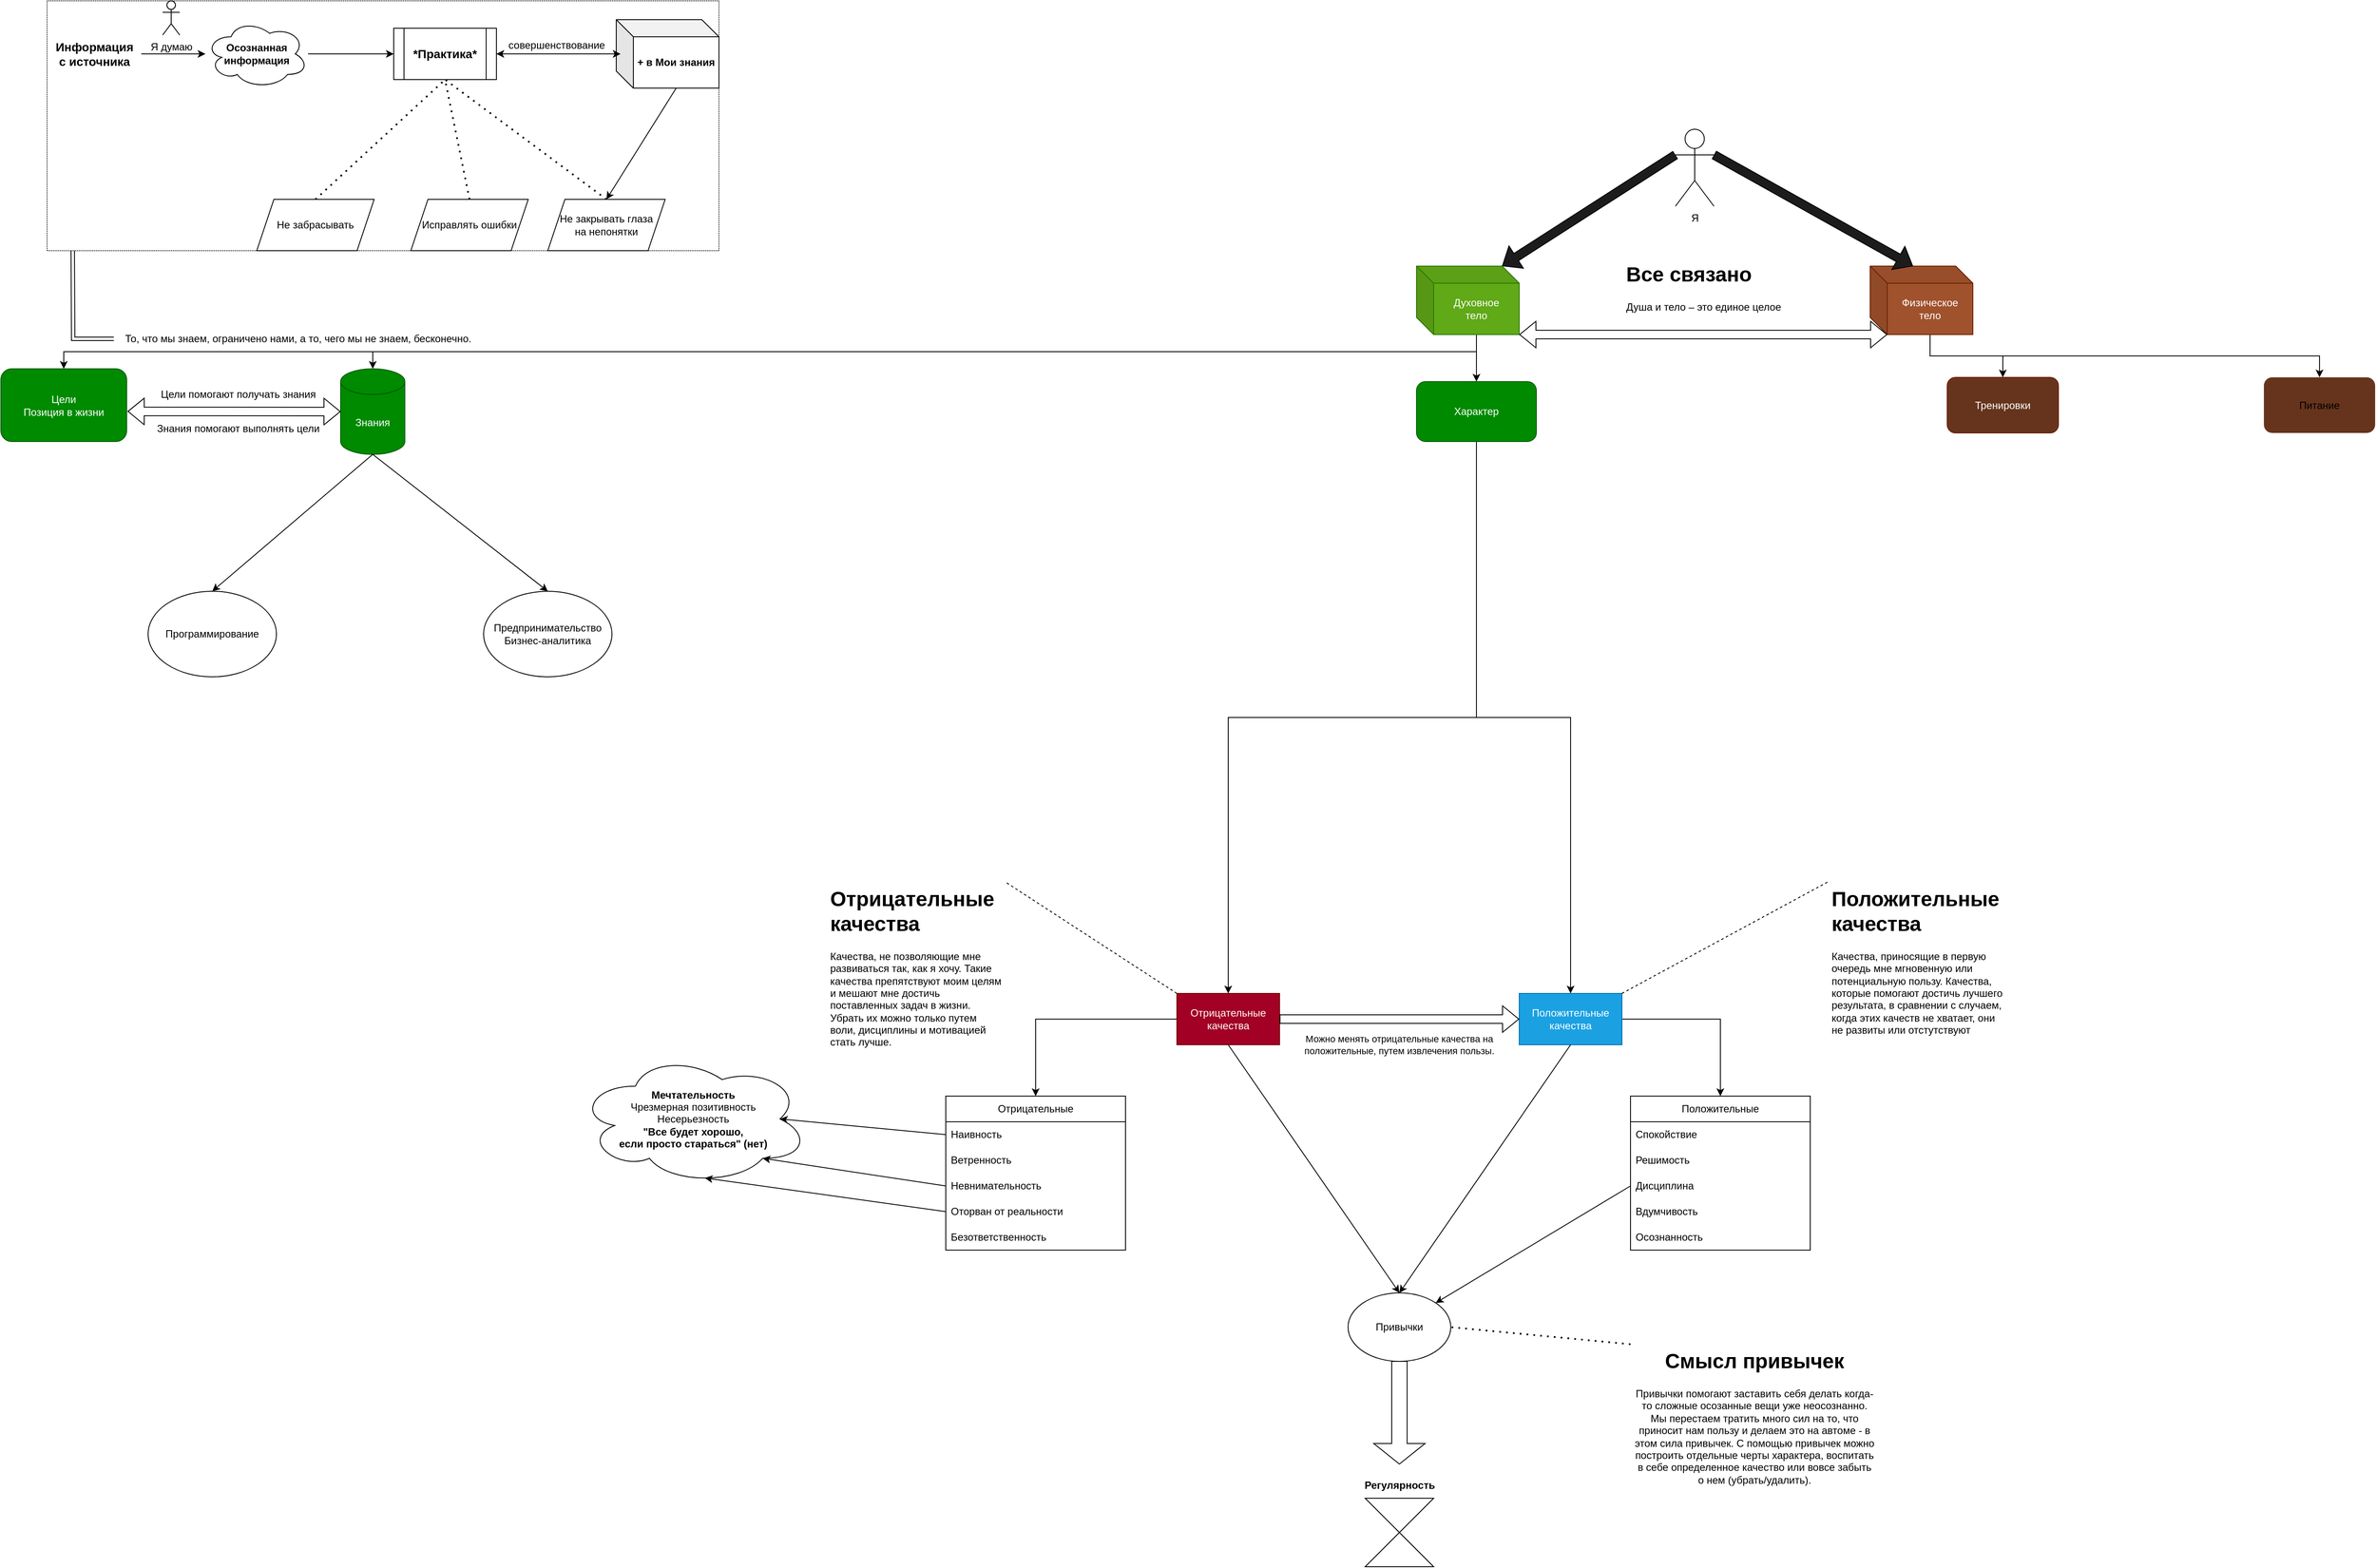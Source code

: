 <mxfile version="23.0.2" type="device">
  <diagram name="Страница — 1" id="jj9dkufl1gjbvcUhvB6v">
    <mxGraphModel dx="4522" dy="2841" grid="1" gridSize="10" guides="1" tooltips="1" connect="1" arrows="1" fold="1" page="1" pageScale="1" pageWidth="827" pageHeight="1169" math="0" shadow="0">
      <root>
        <mxCell id="0" />
        <mxCell id="1" parent="0" />
        <mxCell id="y2ftLjY100AA3jr2A82l-1" value="Я" style="shape=umlActor;verticalLabelPosition=bottom;verticalAlign=top;html=1;outlineConnect=0;" parent="1" vertex="1">
          <mxGeometry x="332.5" y="-50" width="45" height="90" as="geometry" />
        </mxCell>
        <mxCell id="y2ftLjY100AA3jr2A82l-5" style="edgeStyle=orthogonalEdgeStyle;rounded=0;orthogonalLoop=1;jettySize=auto;html=1;exitX=0;exitY=0;exitDx=70;exitDy=80;exitPerimeter=0;entryX=0.5;entryY=0;entryDx=0;entryDy=0;" parent="1" source="y2ftLjY100AA3jr2A82l-3" target="y2ftLjY100AA3jr2A82l-4" edge="1">
          <mxGeometry relative="1" as="geometry">
            <mxPoint x="190.0" y="550" as="targetPoint" />
            <mxPoint x="90.0" y="500" as="sourcePoint" />
          </mxGeometry>
        </mxCell>
        <mxCell id="H09HRVzjr-QDHKsgAFeZ-1" style="edgeStyle=orthogonalEdgeStyle;rounded=0;orthogonalLoop=1;jettySize=auto;html=1;exitX=0;exitY=0;exitDx=70;exitDy=80;exitPerimeter=0;entryX=0.5;entryY=0;entryDx=0;entryDy=0;entryPerimeter=0;" edge="1" parent="1" source="y2ftLjY100AA3jr2A82l-3" target="H09HRVzjr-QDHKsgAFeZ-3">
          <mxGeometry relative="1" as="geometry">
            <mxPoint x="-659.941" y="230" as="targetPoint" />
          </mxGeometry>
        </mxCell>
        <mxCell id="H09HRVzjr-QDHKsgAFeZ-6" style="edgeStyle=orthogonalEdgeStyle;rounded=0;orthogonalLoop=1;jettySize=auto;html=1;exitX=0;exitY=0;exitDx=70;exitDy=80;exitPerimeter=0;entryX=0.5;entryY=0;entryDx=0;entryDy=0;" edge="1" parent="1" source="y2ftLjY100AA3jr2A82l-3" target="H09HRVzjr-QDHKsgAFeZ-4">
          <mxGeometry relative="1" as="geometry" />
        </mxCell>
        <mxCell id="y2ftLjY100AA3jr2A82l-3" value="Духовное &lt;br&gt;тело" style="shape=cube;whiteSpace=wrap;html=1;boundedLbl=1;backgroundOutline=1;darkOpacity=0.05;darkOpacity2=0.1;fillColor=#60a917;fontColor=#ffffff;strokeColor=#2D7600;" parent="1" vertex="1">
          <mxGeometry x="30" y="110" width="120" height="80" as="geometry" />
        </mxCell>
        <mxCell id="y2ftLjY100AA3jr2A82l-13" style="edgeStyle=orthogonalEdgeStyle;rounded=0;orthogonalLoop=1;jettySize=auto;html=1;exitX=0.5;exitY=1;exitDx=0;exitDy=0;entryX=0.5;entryY=0;entryDx=0;entryDy=0;" parent="1" source="y2ftLjY100AA3jr2A82l-4" target="y2ftLjY100AA3jr2A82l-8" edge="1">
          <mxGeometry relative="1" as="geometry" />
        </mxCell>
        <mxCell id="y2ftLjY100AA3jr2A82l-21" style="edgeStyle=orthogonalEdgeStyle;rounded=0;orthogonalLoop=1;jettySize=auto;html=1;exitX=0.5;exitY=1;exitDx=0;exitDy=0;entryX=0.5;entryY=0;entryDx=0;entryDy=0;" parent="1" source="y2ftLjY100AA3jr2A82l-4" target="y2ftLjY100AA3jr2A82l-20" edge="1">
          <mxGeometry relative="1" as="geometry" />
        </mxCell>
        <mxCell id="y2ftLjY100AA3jr2A82l-4" value="Характер" style="rounded=1;whiteSpace=wrap;html=1;fillColor=#008a00;fontColor=#ffffff;strokeColor=#005700;" parent="1" vertex="1">
          <mxGeometry x="30" y="245" width="140" height="70" as="geometry" />
        </mxCell>
        <mxCell id="y2ftLjY100AA3jr2A82l-6" value="" style="endArrow=classic;html=1;rounded=0;exitX=0;exitY=0.333;exitDx=0;exitDy=0;exitPerimeter=0;entryX=0;entryY=0;entryDx=100;entryDy=0;entryPerimeter=0;shape=flexArrow;fillColor=#1D1C1C;" parent="1" source="y2ftLjY100AA3jr2A82l-1" target="y2ftLjY100AA3jr2A82l-3" edge="1">
          <mxGeometry width="50" height="50" relative="1" as="geometry">
            <mxPoint x="310" y="150" as="sourcePoint" />
            <mxPoint x="360" y="100" as="targetPoint" />
          </mxGeometry>
        </mxCell>
        <mxCell id="y2ftLjY100AA3jr2A82l-31" style="edgeStyle=orthogonalEdgeStyle;rounded=0;orthogonalLoop=1;jettySize=auto;html=1;exitX=1;exitY=0.5;exitDx=0;exitDy=0;entryX=0.5;entryY=0;entryDx=0;entryDy=0;" parent="1" source="y2ftLjY100AA3jr2A82l-8" target="y2ftLjY100AA3jr2A82l-27" edge="1">
          <mxGeometry relative="1" as="geometry" />
        </mxCell>
        <mxCell id="y2ftLjY100AA3jr2A82l-8" value="Положительные качества" style="rounded=0;whiteSpace=wrap;html=1;fillColor=#1ba1e2;fontColor=#ffffff;strokeColor=#006EAF;" parent="1" vertex="1">
          <mxGeometry x="150" y="960" width="120" height="60" as="geometry" />
        </mxCell>
        <mxCell id="y2ftLjY100AA3jr2A82l-10" value="&lt;h1&gt;Положительные качества&lt;/h1&gt;&lt;p&gt;Качества, приносящие в первую очередь мне мгновенную или потенциальную пользу. Качества, которые помогают достичь лучшего результата, в сравнении с случаем, когда этих качеств не хватает, они не развиты или отстутствуют&lt;/p&gt;" style="text;html=1;strokeColor=none;fillColor=none;spacing=5;spacingTop=-20;whiteSpace=wrap;overflow=hidden;rounded=0;" parent="1" vertex="1">
          <mxGeometry x="510" y="830" width="209" height="180" as="geometry" />
        </mxCell>
        <mxCell id="y2ftLjY100AA3jr2A82l-14" value="" style="endArrow=none;dashed=1;html=1;rounded=0;exitX=1;exitY=0;exitDx=0;exitDy=0;entryX=0;entryY=0;entryDx=0;entryDy=0;" parent="1" source="y2ftLjY100AA3jr2A82l-8" target="y2ftLjY100AA3jr2A82l-10" edge="1">
          <mxGeometry width="50" height="50" relative="1" as="geometry">
            <mxPoint x="-90" y="1250" as="sourcePoint" />
            <mxPoint x="480.0" y="840.0" as="targetPoint" />
          </mxGeometry>
        </mxCell>
        <mxCell id="H09HRVzjr-QDHKsgAFeZ-37" style="edgeStyle=orthogonalEdgeStyle;rounded=0;orthogonalLoop=1;jettySize=auto;html=1;exitX=0;exitY=0;exitDx=70;exitDy=80;exitPerimeter=0;entryX=0.5;entryY=0;entryDx=0;entryDy=0;" edge="1" parent="1" source="y2ftLjY100AA3jr2A82l-15" target="H09HRVzjr-QDHKsgAFeZ-10">
          <mxGeometry relative="1" as="geometry" />
        </mxCell>
        <mxCell id="H09HRVzjr-QDHKsgAFeZ-38" style="edgeStyle=orthogonalEdgeStyle;rounded=0;orthogonalLoop=1;jettySize=auto;html=1;exitX=0;exitY=0;exitDx=70;exitDy=80;exitPerimeter=0;" edge="1" parent="1" source="y2ftLjY100AA3jr2A82l-15" target="H09HRVzjr-QDHKsgAFeZ-11">
          <mxGeometry relative="1" as="geometry" />
        </mxCell>
        <mxCell id="y2ftLjY100AA3jr2A82l-15" value="Физическое&lt;br&gt;тело" style="shape=cube;whiteSpace=wrap;html=1;boundedLbl=1;backgroundOutline=1;darkOpacity=0.05;darkOpacity2=0.1;fillColor=#a0522d;fontColor=#ffffff;strokeColor=#6D1F00;" parent="1" vertex="1">
          <mxGeometry x="560" y="110" width="120" height="80" as="geometry" />
        </mxCell>
        <mxCell id="y2ftLjY100AA3jr2A82l-16" value="" style="endArrow=classic;html=1;rounded=0;exitX=1;exitY=0.333;exitDx=0;exitDy=0;exitPerimeter=0;entryX=0;entryY=0;entryDx=50.0;entryDy=0;entryPerimeter=0;shape=flexArrow;fillColor=#1D1C1C;" parent="1" source="y2ftLjY100AA3jr2A82l-1" target="y2ftLjY100AA3jr2A82l-15" edge="1">
          <mxGeometry width="50" height="50" relative="1" as="geometry">
            <mxPoint x="611" y="10" as="sourcePoint" />
            <mxPoint x="450" y="140" as="targetPoint" />
          </mxGeometry>
        </mxCell>
        <mxCell id="y2ftLjY100AA3jr2A82l-17" value="" style="shape=flexArrow;endArrow=classic;startArrow=classic;html=1;rounded=0;entryX=0;entryY=0;entryDx=20;entryDy=80;entryPerimeter=0;exitX=1;exitY=1;exitDx=0;exitDy=0;exitPerimeter=0;" parent="1" source="y2ftLjY100AA3jr2A82l-3" target="y2ftLjY100AA3jr2A82l-15" edge="1">
          <mxGeometry width="100" height="100" relative="1" as="geometry">
            <mxPoint x="270" y="210" as="sourcePoint" />
            <mxPoint x="550" y="220" as="targetPoint" />
          </mxGeometry>
        </mxCell>
        <mxCell id="y2ftLjY100AA3jr2A82l-18" value="&lt;h1 style=&quot;border-color: rgb(0, 0, 0); color: rgb(240, 240, 240); font-family: Helvetica; font-style: normal; font-variant-ligatures: normal; font-variant-caps: normal; letter-spacing: normal; orphans: 2; text-align: left; text-indent: 0px; text-transform: none; widows: 2; word-spacing: 0px; -webkit-text-stroke-width: 0px; background-color: rgb(27, 29, 30); text-decoration-thickness: initial; text-decoration-style: initial; text-decoration-color: initial;&quot;&gt;&lt;br&gt;&lt;/h1&gt;" style="text;whiteSpace=wrap;html=1;" parent="1" vertex="1">
          <mxGeometry x="320" y="120" width="190" height="60" as="geometry" />
        </mxCell>
        <mxCell id="y2ftLjY100AA3jr2A82l-19" value="&lt;h1&gt;Все связано&lt;/h1&gt;&lt;p&gt;Душа и тело – это единое целое&lt;br&gt;&lt;/p&gt;" style="text;html=1;strokeColor=none;fillColor=none;spacing=5;spacingTop=-20;whiteSpace=wrap;overflow=hidden;rounded=0;" parent="1" vertex="1">
          <mxGeometry x="270" y="100" width="190" height="70" as="geometry" />
        </mxCell>
        <mxCell id="y2ftLjY100AA3jr2A82l-47" style="edgeStyle=orthogonalEdgeStyle;rounded=0;orthogonalLoop=1;jettySize=auto;html=1;exitX=0;exitY=0.5;exitDx=0;exitDy=0;entryX=0.5;entryY=0;entryDx=0;entryDy=0;" parent="1" source="y2ftLjY100AA3jr2A82l-20" target="y2ftLjY100AA3jr2A82l-41" edge="1">
          <mxGeometry relative="1" as="geometry" />
        </mxCell>
        <mxCell id="y2ftLjY100AA3jr2A82l-20" value="Отрицательные&lt;br&gt;качества" style="rounded=0;whiteSpace=wrap;html=1;fillColor=#a20025;fontColor=#ffffff;strokeColor=#6F0000;" parent="1" vertex="1">
          <mxGeometry x="-250" y="960" width="120" height="60" as="geometry" />
        </mxCell>
        <mxCell id="y2ftLjY100AA3jr2A82l-22" value="&lt;h1&gt;Отрицательные качества&lt;/h1&gt;&lt;p&gt;Качества, не позволяющие мне развиваться так, как я хочу. Такие качества препятствуют моим целям и мешают мне достичь поставленных задач в жизни. Убрать их можно только путем воли, дисциплины и мотивацией стать лучше.&lt;/p&gt;" style="text;html=1;strokeColor=none;fillColor=none;spacing=5;spacingTop=-20;whiteSpace=wrap;overflow=hidden;rounded=0;" parent="1" vertex="1">
          <mxGeometry x="-660" y="830" width="210" height="200" as="geometry" />
        </mxCell>
        <mxCell id="y2ftLjY100AA3jr2A82l-23" value="" style="endArrow=none;dashed=1;html=1;rounded=0;exitX=0;exitY=0;exitDx=0;exitDy=0;entryX=1;entryY=0;entryDx=0;entryDy=0;" parent="1" source="y2ftLjY100AA3jr2A82l-20" target="y2ftLjY100AA3jr2A82l-22" edge="1">
          <mxGeometry width="50" height="50" relative="1" as="geometry">
            <mxPoint x="-60" y="960" as="sourcePoint" />
            <mxPoint x="-10" y="910" as="targetPoint" />
          </mxGeometry>
        </mxCell>
        <mxCell id="y2ftLjY100AA3jr2A82l-24" value="" style="endArrow=classic;html=1;rounded=0;exitX=0.5;exitY=1;exitDx=0;exitDy=0;entryX=0.5;entryY=0;entryDx=0;entryDy=0;" parent="1" source="y2ftLjY100AA3jr2A82l-20" target="y2ftLjY100AA3jr2A82l-26" edge="1">
          <mxGeometry width="50" height="50" relative="1" as="geometry">
            <mxPoint x="20" y="1150" as="sourcePoint" />
            <mxPoint x="50" y="1090" as="targetPoint" />
          </mxGeometry>
        </mxCell>
        <mxCell id="y2ftLjY100AA3jr2A82l-25" value="" style="endArrow=classic;html=1;rounded=0;exitX=0.5;exitY=1;exitDx=0;exitDy=0;entryX=0.5;entryY=0;entryDx=0;entryDy=0;" parent="1" source="y2ftLjY100AA3jr2A82l-8" target="y2ftLjY100AA3jr2A82l-26" edge="1">
          <mxGeometry width="50" height="50" relative="1" as="geometry">
            <mxPoint x="20" y="1150" as="sourcePoint" />
            <mxPoint x="100" y="1090" as="targetPoint" />
          </mxGeometry>
        </mxCell>
        <mxCell id="y2ftLjY100AA3jr2A82l-27" value="Положительные" style="swimlane;fontStyle=0;childLayout=stackLayout;horizontal=1;startSize=30;horizontalStack=0;resizeParent=1;resizeParentMax=0;resizeLast=0;collapsible=1;marginBottom=0;whiteSpace=wrap;html=1;" parent="1" vertex="1">
          <mxGeometry x="280" y="1080" width="210" height="180" as="geometry">
            <mxRectangle x="380" y="530" width="130" height="30" as="alternateBounds" />
          </mxGeometry>
        </mxCell>
        <mxCell id="y2ftLjY100AA3jr2A82l-28" value="Спокойствие" style="text;strokeColor=none;fillColor=none;align=left;verticalAlign=middle;spacingLeft=4;spacingRight=4;overflow=hidden;points=[[0,0.5],[1,0.5]];portConstraint=eastwest;rotatable=0;whiteSpace=wrap;html=1;" parent="y2ftLjY100AA3jr2A82l-27" vertex="1">
          <mxGeometry y="30" width="210" height="30" as="geometry" />
        </mxCell>
        <mxCell id="y2ftLjY100AA3jr2A82l-29" value="Решимость" style="text;strokeColor=none;fillColor=none;align=left;verticalAlign=middle;spacingLeft=4;spacingRight=4;overflow=hidden;points=[[0,0.5],[1,0.5]];portConstraint=eastwest;rotatable=0;whiteSpace=wrap;html=1;" parent="y2ftLjY100AA3jr2A82l-27" vertex="1">
          <mxGeometry y="60" width="210" height="30" as="geometry" />
        </mxCell>
        <mxCell id="y2ftLjY100AA3jr2A82l-30" value="Дисциплина" style="text;strokeColor=none;fillColor=none;align=left;verticalAlign=middle;spacingLeft=4;spacingRight=4;overflow=hidden;points=[[0,0.5],[1,0.5]];portConstraint=eastwest;rotatable=0;whiteSpace=wrap;html=1;" parent="y2ftLjY100AA3jr2A82l-27" vertex="1">
          <mxGeometry y="90" width="210" height="30" as="geometry" />
        </mxCell>
        <mxCell id="y2ftLjY100AA3jr2A82l-37" value="Вдумчивость" style="text;strokeColor=none;fillColor=none;align=left;verticalAlign=middle;spacingLeft=4;spacingRight=4;overflow=hidden;points=[[0,0.5],[1,0.5]];portConstraint=eastwest;rotatable=0;whiteSpace=wrap;html=1;" parent="y2ftLjY100AA3jr2A82l-27" vertex="1">
          <mxGeometry y="120" width="210" height="30" as="geometry" />
        </mxCell>
        <mxCell id="y2ftLjY100AA3jr2A82l-38" value="Осознанность" style="text;strokeColor=none;fillColor=none;align=left;verticalAlign=middle;spacingLeft=4;spacingRight=4;overflow=hidden;points=[[0,0.5],[1,0.5]];portConstraint=eastwest;rotatable=0;whiteSpace=wrap;html=1;" parent="y2ftLjY100AA3jr2A82l-27" vertex="1">
          <mxGeometry y="150" width="210" height="30" as="geometry" />
        </mxCell>
        <mxCell id="y2ftLjY100AA3jr2A82l-41" value="Отрицательные" style="swimlane;fontStyle=0;childLayout=stackLayout;horizontal=1;startSize=30;horizontalStack=0;resizeParent=1;resizeParentMax=0;resizeLast=0;collapsible=1;marginBottom=0;whiteSpace=wrap;html=1;" parent="1" vertex="1">
          <mxGeometry x="-520" y="1080" width="210" height="180" as="geometry" />
        </mxCell>
        <mxCell id="y2ftLjY100AA3jr2A82l-42" value="Наивность" style="text;strokeColor=none;fillColor=none;align=left;verticalAlign=middle;spacingLeft=4;spacingRight=4;overflow=hidden;points=[[0,0.5],[1,0.5]];portConstraint=eastwest;rotatable=0;whiteSpace=wrap;html=1;" parent="y2ftLjY100AA3jr2A82l-41" vertex="1">
          <mxGeometry y="30" width="210" height="30" as="geometry" />
        </mxCell>
        <mxCell id="y2ftLjY100AA3jr2A82l-43" value="Ветренность" style="text;strokeColor=none;fillColor=none;align=left;verticalAlign=middle;spacingLeft=4;spacingRight=4;overflow=hidden;points=[[0,0.5],[1,0.5]];portConstraint=eastwest;rotatable=0;whiteSpace=wrap;html=1;" parent="y2ftLjY100AA3jr2A82l-41" vertex="1">
          <mxGeometry y="60" width="210" height="30" as="geometry" />
        </mxCell>
        <mxCell id="y2ftLjY100AA3jr2A82l-44" value="Невнимательность" style="text;strokeColor=none;fillColor=none;align=left;verticalAlign=middle;spacingLeft=4;spacingRight=4;overflow=hidden;points=[[0,0.5],[1,0.5]];portConstraint=eastwest;rotatable=0;whiteSpace=wrap;html=1;" parent="y2ftLjY100AA3jr2A82l-41" vertex="1">
          <mxGeometry y="90" width="210" height="30" as="geometry" />
        </mxCell>
        <mxCell id="y2ftLjY100AA3jr2A82l-45" value="Оторван от реальности" style="text;strokeColor=none;fillColor=none;align=left;verticalAlign=middle;spacingLeft=4;spacingRight=4;overflow=hidden;points=[[0,0.5],[1,0.5]];portConstraint=eastwest;rotatable=0;whiteSpace=wrap;html=1;" parent="y2ftLjY100AA3jr2A82l-41" vertex="1">
          <mxGeometry y="120" width="210" height="30" as="geometry" />
        </mxCell>
        <mxCell id="y2ftLjY100AA3jr2A82l-46" value="Безответственность" style="text;strokeColor=none;fillColor=none;align=left;verticalAlign=middle;spacingLeft=4;spacingRight=4;overflow=hidden;points=[[0,0.5],[1,0.5]];portConstraint=eastwest;rotatable=0;whiteSpace=wrap;html=1;" parent="y2ftLjY100AA3jr2A82l-41" vertex="1">
          <mxGeometry y="150" width="210" height="30" as="geometry" />
        </mxCell>
        <mxCell id="y2ftLjY100AA3jr2A82l-48" value="&lt;h1&gt;Смысл привычек&lt;/h1&gt;&lt;p&gt;Привычки помогают заставить себя делать когда-то сложные осозанные вещи уже неосознанно. Мы перестаем тратить много сил на то, что приносит нам пользу и делаем это на автоме - в этом сила привычек. С помощью привычек можно построить отдельные черты характера, воспитать в себе определенное качество или вовсе забыть о нем (убрать/удалить).&lt;/p&gt;" style="text;html=1;strokeColor=none;fillColor=none;spacing=5;spacingTop=-20;whiteSpace=wrap;overflow=hidden;rounded=0;align=center;" parent="1" vertex="1">
          <mxGeometry x="280" y="1370" width="290" height="190" as="geometry" />
        </mxCell>
        <mxCell id="y2ftLjY100AA3jr2A82l-49" value="" style="endArrow=none;dashed=1;html=1;dashPattern=1 3;strokeWidth=2;rounded=0;entryX=1;entryY=0.5;entryDx=0;entryDy=0;exitX=0;exitY=0;exitDx=0;exitDy=0;" parent="1" source="y2ftLjY100AA3jr2A82l-48" target="y2ftLjY100AA3jr2A82l-26" edge="1">
          <mxGeometry width="50" height="50" relative="1" as="geometry">
            <mxPoint x="-50" y="1450" as="sourcePoint" />
            <mxPoint y="1400" as="targetPoint" />
          </mxGeometry>
        </mxCell>
        <mxCell id="y2ftLjY100AA3jr2A82l-51" value="&lt;b&gt;Мечтательность&lt;/b&gt;&lt;br&gt;Чрезмерная позитивность&lt;br&gt;Несерьезность&lt;br&gt;&lt;b&gt;&quot;Все будет хорошо, &lt;br&gt;если просто стараться&quot; (нет)&lt;/b&gt;" style="ellipse;shape=cloud;whiteSpace=wrap;html=1;" parent="1" vertex="1">
          <mxGeometry x="-950" y="1030" width="270" height="153.41" as="geometry" />
        </mxCell>
        <mxCell id="y2ftLjY100AA3jr2A82l-58" value="" style="endArrow=classic;html=1;rounded=0;exitX=0;exitY=0.5;exitDx=0;exitDy=0;entryX=0.875;entryY=0.5;entryDx=0;entryDy=0;entryPerimeter=0;" parent="1" source="y2ftLjY100AA3jr2A82l-42" target="y2ftLjY100AA3jr2A82l-51" edge="1">
          <mxGeometry width="50" height="50" relative="1" as="geometry">
            <mxPoint x="-380" y="1140" as="sourcePoint" />
            <mxPoint x="-330" y="1090" as="targetPoint" />
          </mxGeometry>
        </mxCell>
        <mxCell id="y2ftLjY100AA3jr2A82l-59" value="" style="endArrow=classic;html=1;rounded=0;exitX=0;exitY=0.5;exitDx=0;exitDy=0;entryX=0.8;entryY=0.8;entryDx=0;entryDy=0;entryPerimeter=0;" parent="1" source="y2ftLjY100AA3jr2A82l-44" target="y2ftLjY100AA3jr2A82l-51" edge="1">
          <mxGeometry width="50" height="50" relative="1" as="geometry">
            <mxPoint x="-350" y="1135" as="sourcePoint" />
            <mxPoint x="-549" y="1088" as="targetPoint" />
          </mxGeometry>
        </mxCell>
        <mxCell id="y2ftLjY100AA3jr2A82l-60" value="" style="endArrow=classic;html=1;rounded=0;exitX=0;exitY=0.5;exitDx=0;exitDy=0;entryX=0.55;entryY=0.95;entryDx=0;entryDy=0;entryPerimeter=0;" parent="1" source="y2ftLjY100AA3jr2A82l-45" target="y2ftLjY100AA3jr2A82l-51" edge="1">
          <mxGeometry width="50" height="50" relative="1" as="geometry">
            <mxPoint x="-350" y="1195" as="sourcePoint" />
            <mxPoint x="-584" y="1100" as="targetPoint" />
          </mxGeometry>
        </mxCell>
        <mxCell id="y2ftLjY100AA3jr2A82l-61" value="" style="endArrow=classic;html=1;rounded=0;exitX=0;exitY=0.5;exitDx=0;exitDy=0;entryX=1;entryY=0;entryDx=0;entryDy=0;" parent="1" source="y2ftLjY100AA3jr2A82l-30" target="y2ftLjY100AA3jr2A82l-26" edge="1">
          <mxGeometry width="50" height="50" relative="1" as="geometry">
            <mxPoint x="260" y="1170" as="sourcePoint" />
            <mxPoint x="310" y="1120" as="targetPoint" />
          </mxGeometry>
        </mxCell>
        <mxCell id="y2ftLjY100AA3jr2A82l-63" value="" style="shape=flexArrow;endArrow=classic;html=1;rounded=0;exitX=1;exitY=0.5;exitDx=0;exitDy=0;entryX=0;entryY=0.5;entryDx=0;entryDy=0;" parent="1" source="y2ftLjY100AA3jr2A82l-20" target="y2ftLjY100AA3jr2A82l-8" edge="1">
          <mxGeometry width="50" height="50" relative="1" as="geometry">
            <mxPoint x="120" y="1160" as="sourcePoint" />
            <mxPoint x="170" y="1110" as="targetPoint" />
          </mxGeometry>
        </mxCell>
        <mxCell id="y2ftLjY100AA3jr2A82l-64" value="&lt;h1 style=&quot;line-height: 120%; font-size: 11px;&quot;&gt;&lt;font style=&quot;font-size: 11px; font-weight: normal;&quot;&gt;Можно менять отрицательные качества на положительные, путем извлечения пользы.&lt;/font&gt;&lt;/h1&gt;" style="text;html=1;strokeColor=none;fillColor=none;spacing=5;spacingTop=-20;whiteSpace=wrap;overflow=hidden;rounded=0;align=center;fontStyle=0;fontSize=11;" parent="1" vertex="1">
          <mxGeometry x="-110" y="1010" width="240" height="40" as="geometry" />
        </mxCell>
        <mxCell id="H09HRVzjr-QDHKsgAFeZ-3" value="Знания" style="shape=cylinder3;whiteSpace=wrap;html=1;boundedLbl=1;backgroundOutline=1;size=15;fillColor=#008a00;fontColor=#ffffff;strokeColor=#005700;" vertex="1" parent="1">
          <mxGeometry x="-1227" y="230" width="75" height="100" as="geometry" />
        </mxCell>
        <mxCell id="H09HRVzjr-QDHKsgAFeZ-4" value="Цели&lt;br&gt;Позиция в жизни" style="rounded=1;whiteSpace=wrap;html=1;fillColor=#008a00;fontColor=#ffffff;strokeColor=#005700;" vertex="1" parent="1">
          <mxGeometry x="-1624" y="230" width="147" height="85" as="geometry" />
        </mxCell>
        <mxCell id="H09HRVzjr-QDHKsgAFeZ-7" value="" style="shape=flexArrow;endArrow=classic;startArrow=classic;html=1;rounded=0;entryX=0;entryY=0.5;entryDx=0;entryDy=0;entryPerimeter=0;exitX=1.007;exitY=0.586;exitDx=0;exitDy=0;exitPerimeter=0;" edge="1" parent="1" source="H09HRVzjr-QDHKsgAFeZ-4" target="H09HRVzjr-QDHKsgAFeZ-3">
          <mxGeometry width="100" height="100" relative="1" as="geometry">
            <mxPoint x="-1467" y="280" as="sourcePoint" />
            <mxPoint x="-1177" y="290" as="targetPoint" />
          </mxGeometry>
        </mxCell>
        <mxCell id="H09HRVzjr-QDHKsgAFeZ-8" value="Цели помогают получать знания" style="text;html=1;align=center;verticalAlign=middle;resizable=0;points=[];autosize=1;strokeColor=none;fillColor=none;" vertex="1" parent="1">
          <mxGeometry x="-1447" y="245" width="200" height="30" as="geometry" />
        </mxCell>
        <mxCell id="H09HRVzjr-QDHKsgAFeZ-9" value="Знания помогают выполнять цели" style="text;html=1;align=center;verticalAlign=middle;resizable=0;points=[];autosize=1;strokeColor=none;fillColor=none;" vertex="1" parent="1">
          <mxGeometry x="-1452" y="285" width="210" height="30" as="geometry" />
        </mxCell>
        <mxCell id="H09HRVzjr-QDHKsgAFeZ-10" value="Тренировки" style="rounded=1;whiteSpace=wrap;html=1;fillColor=#66341D;fontColor=#ffffff;strokeColor=#6D1F00;" vertex="1" parent="1">
          <mxGeometry x="650" y="240" width="130" height="65" as="geometry" />
        </mxCell>
        <mxCell id="H09HRVzjr-QDHKsgAFeZ-11" value="Питание" style="rounded=1;whiteSpace=wrap;html=1;fillColor=#66341D;strokeColor=none;" vertex="1" parent="1">
          <mxGeometry x="1020" y="240" width="130" height="65" as="geometry" />
        </mxCell>
        <mxCell id="H09HRVzjr-QDHKsgAFeZ-22" value="" style="group" vertex="1" connectable="0" parent="1">
          <mxGeometry x="-45" y="1520" width="110" height="110" as="geometry" />
        </mxCell>
        <mxCell id="H09HRVzjr-QDHKsgAFeZ-20" value="" style="shape=collate;whiteSpace=wrap;html=1;fillStyle=solid;gradientColor=none;" vertex="1" parent="H09HRVzjr-QDHKsgAFeZ-22">
          <mxGeometry x="15" y="30" width="80" height="80" as="geometry" />
        </mxCell>
        <mxCell id="H09HRVzjr-QDHKsgAFeZ-21" value="&lt;b&gt;Регулярность&lt;/b&gt;" style="text;html=1;align=center;verticalAlign=middle;resizable=0;points=[];autosize=1;strokeColor=none;fillColor=none;" vertex="1" parent="H09HRVzjr-QDHKsgAFeZ-22">
          <mxGeometry width="110" height="30" as="geometry" />
        </mxCell>
        <mxCell id="H09HRVzjr-QDHKsgAFeZ-73" value="" style="edgeStyle=orthogonalEdgeStyle;rounded=0;orthogonalLoop=1;jettySize=auto;html=1;shape=link;" edge="1" parent="1" source="H09HRVzjr-QDHKsgAFeZ-27">
          <mxGeometry relative="1" as="geometry">
            <mxPoint x="-1540" y="90" as="targetPoint" />
          </mxGeometry>
        </mxCell>
        <mxCell id="H09HRVzjr-QDHKsgAFeZ-27" value="То, что мы знаем, ограничено нами, а то, чего мы не знаем, бесконечно." style="text;html=1;align=center;verticalAlign=middle;resizable=0;points=[];autosize=1;strokeColor=none;fillColor=none;" vertex="1" parent="1">
          <mxGeometry x="-1492" y="180" width="430" height="30" as="geometry" />
        </mxCell>
        <mxCell id="H09HRVzjr-QDHKsgAFeZ-30" value="" style="group" vertex="1" connectable="0" parent="1">
          <mxGeometry x="-50" y="1310" width="120" height="200" as="geometry" />
        </mxCell>
        <mxCell id="y2ftLjY100AA3jr2A82l-26" value="Привычки" style="ellipse;whiteSpace=wrap;html=1;" parent="H09HRVzjr-QDHKsgAFeZ-30" vertex="1">
          <mxGeometry width="120" height="80" as="geometry" />
        </mxCell>
        <mxCell id="H09HRVzjr-QDHKsgAFeZ-29" value="" style="shape=singleArrow;direction=south;whiteSpace=wrap;html=1;" vertex="1" parent="H09HRVzjr-QDHKsgAFeZ-30">
          <mxGeometry x="30" y="80" width="60" height="120" as="geometry" />
        </mxCell>
        <mxCell id="H09HRVzjr-QDHKsgAFeZ-41" value="Программирование" style="ellipse;whiteSpace=wrap;html=1;" vertex="1" parent="1">
          <mxGeometry x="-1452" y="490" width="150" height="100" as="geometry" />
        </mxCell>
        <mxCell id="H09HRVzjr-QDHKsgAFeZ-42" value="Предпринимательство&lt;br&gt;Бизнес-аналитика" style="ellipse;whiteSpace=wrap;html=1;" vertex="1" parent="1">
          <mxGeometry x="-1060" y="490" width="150" height="100" as="geometry" />
        </mxCell>
        <mxCell id="H09HRVzjr-QDHKsgAFeZ-43" value="" style="endArrow=classic;html=1;rounded=0;exitX=0.5;exitY=1;exitDx=0;exitDy=0;exitPerimeter=0;entryX=0.5;entryY=0;entryDx=0;entryDy=0;" edge="1" parent="1" source="H09HRVzjr-QDHKsgAFeZ-3" target="H09HRVzjr-QDHKsgAFeZ-41">
          <mxGeometry width="50" height="50" relative="1" as="geometry">
            <mxPoint x="-1360" y="520" as="sourcePoint" />
            <mxPoint x="-1310" y="470" as="targetPoint" />
          </mxGeometry>
        </mxCell>
        <mxCell id="H09HRVzjr-QDHKsgAFeZ-44" value="" style="endArrow=classic;html=1;rounded=0;exitX=0.5;exitY=1;exitDx=0;exitDy=0;exitPerimeter=0;entryX=0.5;entryY=0;entryDx=0;entryDy=0;" edge="1" parent="1" source="H09HRVzjr-QDHKsgAFeZ-3" target="H09HRVzjr-QDHKsgAFeZ-42">
          <mxGeometry width="50" height="50" relative="1" as="geometry">
            <mxPoint x="-1179" y="340" as="sourcePoint" />
            <mxPoint x="-1375" y="440" as="targetPoint" />
          </mxGeometry>
        </mxCell>
        <mxCell id="H09HRVzjr-QDHKsgAFeZ-72" value="" style="group;glass=0;perimeterSpacing=2;strokeWidth=1;dashed=1;dashPattern=1 1;fillStyle=auto;fillColor=default;strokeColor=default;" vertex="1" connectable="0" parent="1">
          <mxGeometry x="-1570" y="-200" width="785" height="292" as="geometry" />
        </mxCell>
        <mxCell id="H09HRVzjr-QDHKsgAFeZ-48" value="&lt;b style=&quot;&quot;&gt;&lt;font style=&quot;font-size: 12px;&quot;&gt;Осознанная&lt;br&gt;информация&lt;br&gt;&lt;/font&gt;&lt;/b&gt;" style="ellipse;shape=cloud;whiteSpace=wrap;html=1;" vertex="1" parent="H09HRVzjr-QDHKsgAFeZ-72">
          <mxGeometry x="185" y="22" width="120" height="80" as="geometry" />
        </mxCell>
        <mxCell id="H09HRVzjr-QDHKsgAFeZ-50" value="" style="edgeStyle=orthogonalEdgeStyle;rounded=0;orthogonalLoop=1;jettySize=auto;html=1;" edge="1" parent="H09HRVzjr-QDHKsgAFeZ-72" source="H09HRVzjr-QDHKsgAFeZ-49" target="H09HRVzjr-QDHKsgAFeZ-48">
          <mxGeometry relative="1" as="geometry" />
        </mxCell>
        <mxCell id="H09HRVzjr-QDHKsgAFeZ-49" value="&lt;font style=&quot;font-size: 14px;&quot;&gt;&lt;b&gt;Информация&lt;br&gt;с источника&lt;br&gt;&lt;/b&gt;&lt;/font&gt;" style="text;html=1;align=center;verticalAlign=middle;resizable=0;points=[];autosize=1;strokeColor=none;fillColor=none;strokeWidth=2;" vertex="1" parent="H09HRVzjr-QDHKsgAFeZ-72">
          <mxGeometry y="37" width="110" height="50" as="geometry" />
        </mxCell>
        <mxCell id="H09HRVzjr-QDHKsgAFeZ-51" value="&lt;b&gt;&lt;font style=&quot;font-size: 14px;&quot;&gt;*Практика*&lt;/font&gt;&lt;/b&gt;" style="shape=process;whiteSpace=wrap;html=1;backgroundOutline=1;" vertex="1" parent="H09HRVzjr-QDHKsgAFeZ-72">
          <mxGeometry x="405" y="32" width="120" height="60" as="geometry" />
        </mxCell>
        <mxCell id="H09HRVzjr-QDHKsgAFeZ-52" value="" style="edgeStyle=orthogonalEdgeStyle;rounded=0;orthogonalLoop=1;jettySize=auto;html=1;" edge="1" parent="H09HRVzjr-QDHKsgAFeZ-72" source="H09HRVzjr-QDHKsgAFeZ-48" target="H09HRVzjr-QDHKsgAFeZ-51">
          <mxGeometry relative="1" as="geometry" />
        </mxCell>
        <mxCell id="H09HRVzjr-QDHKsgAFeZ-53" value="Не забрасывать" style="shape=parallelogram;perimeter=parallelogramPerimeter;whiteSpace=wrap;html=1;fixedSize=1;" vertex="1" parent="H09HRVzjr-QDHKsgAFeZ-72">
          <mxGeometry x="245" y="232" width="137.14" height="60" as="geometry" />
        </mxCell>
        <mxCell id="H09HRVzjr-QDHKsgAFeZ-54" value="" style="endArrow=none;dashed=1;html=1;dashPattern=1 3;strokeWidth=2;rounded=0;exitX=0.5;exitY=0;exitDx=0;exitDy=0;entryX=0.5;entryY=1;entryDx=0;entryDy=0;" edge="1" parent="H09HRVzjr-QDHKsgAFeZ-72" source="H09HRVzjr-QDHKsgAFeZ-53" target="H09HRVzjr-QDHKsgAFeZ-51">
          <mxGeometry width="50" height="50" relative="1" as="geometry">
            <mxPoint x="525" y="112" as="sourcePoint" />
            <mxPoint x="575" y="62" as="targetPoint" />
          </mxGeometry>
        </mxCell>
        <mxCell id="H09HRVzjr-QDHKsgAFeZ-55" value="Исправлять ошибки" style="shape=parallelogram;perimeter=parallelogramPerimeter;whiteSpace=wrap;html=1;fixedSize=1;" vertex="1" parent="H09HRVzjr-QDHKsgAFeZ-72">
          <mxGeometry x="425" y="232" width="137.14" height="60" as="geometry" />
        </mxCell>
        <mxCell id="H09HRVzjr-QDHKsgAFeZ-56" value="" style="endArrow=none;dashed=1;html=1;dashPattern=1 3;strokeWidth=2;rounded=0;exitX=0.5;exitY=0;exitDx=0;exitDy=0;entryX=0.5;entryY=1;entryDx=0;entryDy=0;" edge="1" parent="H09HRVzjr-QDHKsgAFeZ-72" source="H09HRVzjr-QDHKsgAFeZ-55" target="H09HRVzjr-QDHKsgAFeZ-51">
          <mxGeometry width="50" height="50" relative="1" as="geometry">
            <mxPoint x="354" y="192" as="sourcePoint" />
            <mxPoint x="475" y="102" as="targetPoint" />
          </mxGeometry>
        </mxCell>
        <mxCell id="H09HRVzjr-QDHKsgAFeZ-57" value="Не закрывать глаза&lt;br&gt;на непонятки" style="shape=parallelogram;perimeter=parallelogramPerimeter;whiteSpace=wrap;html=1;fixedSize=1;" vertex="1" parent="H09HRVzjr-QDHKsgAFeZ-72">
          <mxGeometry x="585" y="232" width="137.14" height="60" as="geometry" />
        </mxCell>
        <mxCell id="H09HRVzjr-QDHKsgAFeZ-58" value="" style="endArrow=none;dashed=1;html=1;dashPattern=1 3;strokeWidth=2;rounded=0;exitX=0.5;exitY=0;exitDx=0;exitDy=0;entryX=0.5;entryY=1;entryDx=0;entryDy=0;" edge="1" parent="H09HRVzjr-QDHKsgAFeZ-72" source="H09HRVzjr-QDHKsgAFeZ-57" target="H09HRVzjr-QDHKsgAFeZ-51">
          <mxGeometry width="50" height="50" relative="1" as="geometry">
            <mxPoint x="504" y="192" as="sourcePoint" />
            <mxPoint x="475" y="102" as="targetPoint" />
          </mxGeometry>
        </mxCell>
        <mxCell id="H09HRVzjr-QDHKsgAFeZ-59" value="Я думаю" style="shape=umlActor;verticalLabelPosition=bottom;verticalAlign=top;html=1;outlineConnect=0;" vertex="1" parent="H09HRVzjr-QDHKsgAFeZ-72">
          <mxGeometry x="135" width="20" height="40" as="geometry" />
        </mxCell>
        <mxCell id="H09HRVzjr-QDHKsgAFeZ-64" value="&lt;b&gt;+ в Мои знания&lt;/b&gt;" style="shape=cube;whiteSpace=wrap;html=1;boundedLbl=1;backgroundOutline=1;darkOpacity=0.05;darkOpacity2=0.1;" vertex="1" parent="H09HRVzjr-QDHKsgAFeZ-72">
          <mxGeometry x="665" y="22" width="120" height="80" as="geometry" />
        </mxCell>
        <mxCell id="H09HRVzjr-QDHKsgAFeZ-65" value="совершенствование" style="text;html=1;align=center;verticalAlign=middle;resizable=0;points=[];autosize=1;strokeColor=none;fillColor=none;" vertex="1" parent="H09HRVzjr-QDHKsgAFeZ-72">
          <mxGeometry x="525" y="37" width="140" height="30" as="geometry" />
        </mxCell>
        <mxCell id="H09HRVzjr-QDHKsgAFeZ-70" value="" style="endArrow=classic;html=1;rounded=0;exitX=0;exitY=0;exitDx=70;exitDy=80;exitPerimeter=0;entryX=0.5;entryY=0;entryDx=0;entryDy=0;" edge="1" parent="H09HRVzjr-QDHKsgAFeZ-72" source="H09HRVzjr-QDHKsgAFeZ-64" target="H09HRVzjr-QDHKsgAFeZ-57">
          <mxGeometry width="50" height="50" relative="1" as="geometry">
            <mxPoint x="645" y="172" as="sourcePoint" />
            <mxPoint x="695" y="122" as="targetPoint" />
          </mxGeometry>
        </mxCell>
        <mxCell id="H09HRVzjr-QDHKsgAFeZ-62" value="" style="endArrow=classic;startArrow=classic;html=1;rounded=0;exitX=1;exitY=0.5;exitDx=0;exitDy=0;entryX=0.042;entryY=0.5;entryDx=0;entryDy=0;entryPerimeter=0;" edge="1" parent="H09HRVzjr-QDHKsgAFeZ-72" source="H09HRVzjr-QDHKsgAFeZ-51" target="H09HRVzjr-QDHKsgAFeZ-64">
          <mxGeometry width="50" height="50" relative="1" as="geometry">
            <mxPoint x="-570" y="320" as="sourcePoint" />
            <mxPoint x="-520" y="290" as="targetPoint" />
          </mxGeometry>
        </mxCell>
      </root>
    </mxGraphModel>
  </diagram>
</mxfile>
